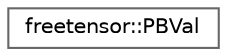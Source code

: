 digraph "Graphical Class Hierarchy"
{
 // LATEX_PDF_SIZE
  bgcolor="transparent";
  edge [fontname=Helvetica,fontsize=10,labelfontname=Helvetica,labelfontsize=10];
  node [fontname=Helvetica,fontsize=10,shape=box,height=0.2,width=0.4];
  rankdir="LR";
  Node0 [label="freetensor::PBVal",height=0.2,width=0.4,color="grey40", fillcolor="white", style="filled",URL="$classfreetensor_1_1PBVal.html",tooltip=" "];
}
